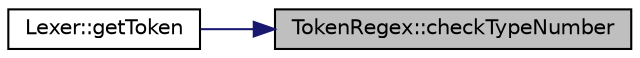 digraph "TokenRegex::checkTypeNumber"
{
 // LATEX_PDF_SIZE
  edge [fontname="Helvetica",fontsize="10",labelfontname="Helvetica",labelfontsize="10"];
  node [fontname="Helvetica",fontsize="10",shape=record];
  rankdir="RL";
  Node5 [label="TokenRegex::checkTypeNumber",height=0.2,width=0.4,color="black", fillcolor="grey75", style="filled", fontcolor="black",tooltip=" "];
  Node5 -> Node6 [dir="back",color="midnightblue",fontsize="10",style="solid",fontname="Helvetica"];
  Node6 [label="Lexer::getToken",height=0.2,width=0.4,color="black", fillcolor="white", style="filled",URL="$class_lexer.html#a093f31cf4aa906855b9ece4720d616e0",tooltip=" "];
}
